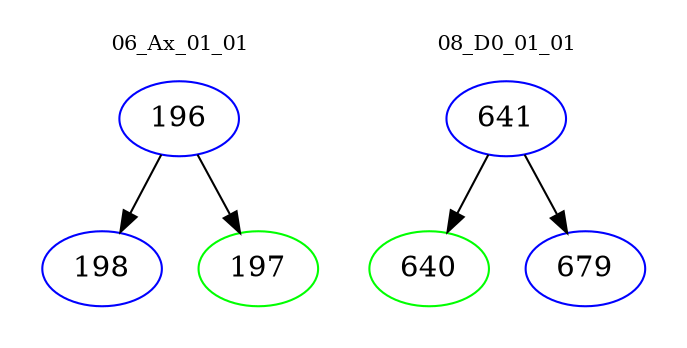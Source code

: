 digraph{
subgraph cluster_0 {
color = white
label = "06_Ax_01_01";
fontsize=10;
T0_196 [label="196", color="blue"]
T0_196 -> T0_198 [color="black"]
T0_198 [label="198", color="blue"]
T0_196 -> T0_197 [color="black"]
T0_197 [label="197", color="green"]
}
subgraph cluster_1 {
color = white
label = "08_D0_01_01";
fontsize=10;
T1_641 [label="641", color="blue"]
T1_641 -> T1_640 [color="black"]
T1_640 [label="640", color="green"]
T1_641 -> T1_679 [color="black"]
T1_679 [label="679", color="blue"]
}
}
